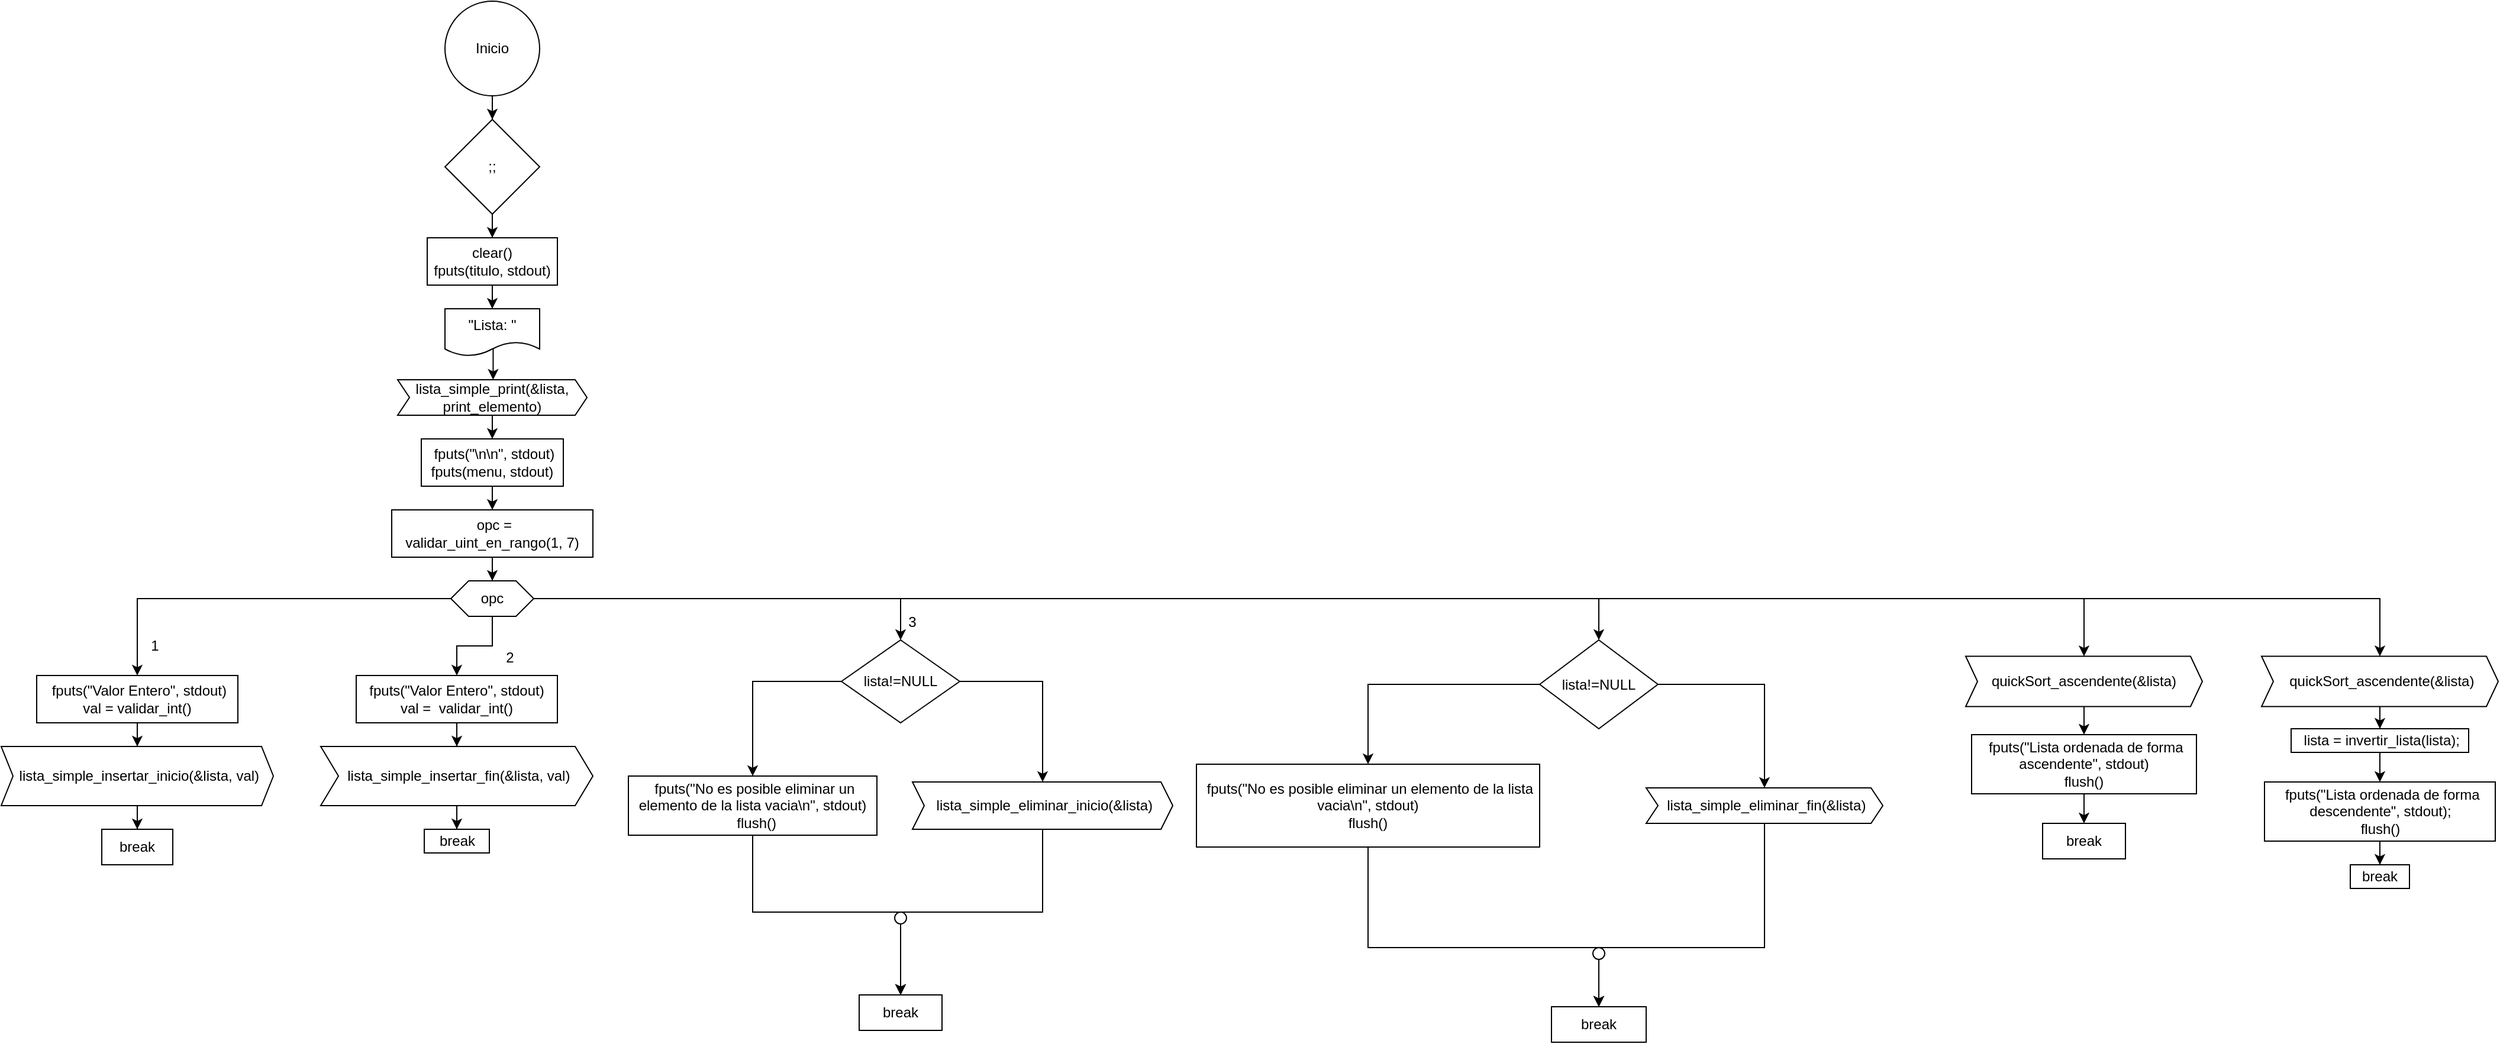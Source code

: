 <mxfile version="26.0.14">
  <diagram name="Page-1" id="j2NMP_LaJv4pGypHDmWu">
    <mxGraphModel dx="-1390" dy="394" grid="1" gridSize="10" guides="1" tooltips="1" connect="1" arrows="1" fold="1" page="1" pageScale="1" pageWidth="850" pageHeight="1100" math="0" shadow="0">
      <root>
        <mxCell id="0" />
        <mxCell id="1" parent="0" />
        <mxCell id="dVRwNLDVLL16XpuEatuR-3" value="" style="edgeStyle=orthogonalEdgeStyle;rounded=0;orthogonalLoop=1;jettySize=auto;html=1;" edge="1" parent="1" source="dVRwNLDVLL16XpuEatuR-1" target="dVRwNLDVLL16XpuEatuR-2">
          <mxGeometry relative="1" as="geometry" />
        </mxCell>
        <mxCell id="dVRwNLDVLL16XpuEatuR-1" value="Inicio" style="ellipse;whiteSpace=wrap;html=1;aspect=fixed;" vertex="1" parent="1">
          <mxGeometry x="2085" y="40" width="80" height="80" as="geometry" />
        </mxCell>
        <mxCell id="dVRwNLDVLL16XpuEatuR-8" value="" style="edgeStyle=orthogonalEdgeStyle;rounded=0;orthogonalLoop=1;jettySize=auto;html=1;" edge="1" parent="1" source="dVRwNLDVLL16XpuEatuR-2" target="dVRwNLDVLL16XpuEatuR-5">
          <mxGeometry relative="1" as="geometry" />
        </mxCell>
        <mxCell id="dVRwNLDVLL16XpuEatuR-2" value=";;" style="rhombus;whiteSpace=wrap;html=1;" vertex="1" parent="1">
          <mxGeometry x="2085" y="140" width="80" height="80" as="geometry" />
        </mxCell>
        <mxCell id="dVRwNLDVLL16XpuEatuR-10" value="" style="edgeStyle=orthogonalEdgeStyle;rounded=0;orthogonalLoop=1;jettySize=auto;html=1;" edge="1" parent="1" source="dVRwNLDVLL16XpuEatuR-5" target="dVRwNLDVLL16XpuEatuR-9">
          <mxGeometry relative="1" as="geometry" />
        </mxCell>
        <mxCell id="dVRwNLDVLL16XpuEatuR-5" value="clear()&lt;div&gt;fputs(titulo, stdout)&lt;/div&gt;" style="rounded=0;whiteSpace=wrap;html=1;" vertex="1" parent="1">
          <mxGeometry x="2070" y="240" width="110" height="40" as="geometry" />
        </mxCell>
        <mxCell id="dVRwNLDVLL16XpuEatuR-12" value="" style="edgeStyle=orthogonalEdgeStyle;rounded=0;orthogonalLoop=1;jettySize=auto;html=1;exitX=0.509;exitY=0.836;exitDx=0;exitDy=0;exitPerimeter=0;" edge="1" parent="1" source="dVRwNLDVLL16XpuEatuR-9" target="dVRwNLDVLL16XpuEatuR-11">
          <mxGeometry relative="1" as="geometry" />
        </mxCell>
        <mxCell id="dVRwNLDVLL16XpuEatuR-9" value="&quot;Lista: &quot;" style="shape=document;whiteSpace=wrap;html=1;boundedLbl=1;" vertex="1" parent="1">
          <mxGeometry x="2085" y="300" width="80" height="40" as="geometry" />
        </mxCell>
        <mxCell id="dVRwNLDVLL16XpuEatuR-14" value="" style="edgeStyle=orthogonalEdgeStyle;rounded=0;orthogonalLoop=1;jettySize=auto;html=1;" edge="1" parent="1" source="dVRwNLDVLL16XpuEatuR-11" target="dVRwNLDVLL16XpuEatuR-13">
          <mxGeometry relative="1" as="geometry" />
        </mxCell>
        <mxCell id="dVRwNLDVLL16XpuEatuR-11" value="lista_simple_print(&amp;amp;lista, print_elemento)" style="shape=step;perimeter=stepPerimeter;whiteSpace=wrap;html=1;fixedSize=1;size=10;" vertex="1" parent="1">
          <mxGeometry x="2045" y="360" width="160" height="30" as="geometry" />
        </mxCell>
        <mxCell id="dVRwNLDVLL16XpuEatuR-17" value="" style="edgeStyle=orthogonalEdgeStyle;rounded=0;orthogonalLoop=1;jettySize=auto;html=1;" edge="1" parent="1" source="dVRwNLDVLL16XpuEatuR-13" target="dVRwNLDVLL16XpuEatuR-16">
          <mxGeometry relative="1" as="geometry" />
        </mxCell>
        <mxCell id="dVRwNLDVLL16XpuEatuR-13" value="&amp;nbsp;fputs(&quot;\n\n&quot;, stdout) fputs(menu, stdout)" style="rounded=0;whiteSpace=wrap;html=1;" vertex="1" parent="1">
          <mxGeometry x="2065" y="410" width="120" height="40" as="geometry" />
        </mxCell>
        <mxCell id="dVRwNLDVLL16XpuEatuR-19" value="" style="edgeStyle=orthogonalEdgeStyle;rounded=0;orthogonalLoop=1;jettySize=auto;html=1;" edge="1" parent="1" source="dVRwNLDVLL16XpuEatuR-16" target="dVRwNLDVLL16XpuEatuR-18">
          <mxGeometry relative="1" as="geometry" />
        </mxCell>
        <mxCell id="dVRwNLDVLL16XpuEatuR-16" value="&amp;nbsp;opc = validar_uint_en_rango(1, 7)" style="rounded=0;whiteSpace=wrap;html=1;" vertex="1" parent="1">
          <mxGeometry x="2040" y="470" width="170" height="40" as="geometry" />
        </mxCell>
        <mxCell id="dVRwNLDVLL16XpuEatuR-26" style="edgeStyle=orthogonalEdgeStyle;rounded=0;orthogonalLoop=1;jettySize=auto;html=1;exitX=0;exitY=0.5;exitDx=0;exitDy=0;entryX=0.5;entryY=0;entryDx=0;entryDy=0;" edge="1" parent="1" source="dVRwNLDVLL16XpuEatuR-18" target="dVRwNLDVLL16XpuEatuR-20">
          <mxGeometry relative="1" as="geometry" />
        </mxCell>
        <mxCell id="dVRwNLDVLL16XpuEatuR-29" style="edgeStyle=orthogonalEdgeStyle;rounded=0;orthogonalLoop=1;jettySize=auto;html=1;entryX=0.5;entryY=0;entryDx=0;entryDy=0;" edge="1" parent="1" source="dVRwNLDVLL16XpuEatuR-18" target="dVRwNLDVLL16XpuEatuR-27">
          <mxGeometry relative="1" as="geometry" />
        </mxCell>
        <mxCell id="dVRwNLDVLL16XpuEatuR-34" style="edgeStyle=orthogonalEdgeStyle;rounded=0;orthogonalLoop=1;jettySize=auto;html=1;entryX=0.5;entryY=0;entryDx=0;entryDy=0;" edge="1" parent="1" source="dVRwNLDVLL16XpuEatuR-18" target="dVRwNLDVLL16XpuEatuR-33">
          <mxGeometry relative="1" as="geometry" />
        </mxCell>
        <mxCell id="dVRwNLDVLL16XpuEatuR-51" style="edgeStyle=orthogonalEdgeStyle;rounded=0;orthogonalLoop=1;jettySize=auto;html=1;exitX=1;exitY=0.5;exitDx=0;exitDy=0;entryX=0.5;entryY=0;entryDx=0;entryDy=0;" edge="1" parent="1" source="dVRwNLDVLL16XpuEatuR-18" target="dVRwNLDVLL16XpuEatuR-50">
          <mxGeometry relative="1" as="geometry" />
        </mxCell>
        <mxCell id="dVRwNLDVLL16XpuEatuR-62" style="edgeStyle=orthogonalEdgeStyle;rounded=0;orthogonalLoop=1;jettySize=auto;html=1;exitX=1;exitY=0.5;exitDx=0;exitDy=0;entryX=0.5;entryY=0;entryDx=0;entryDy=0;" edge="1" parent="1" source="dVRwNLDVLL16XpuEatuR-18" target="dVRwNLDVLL16XpuEatuR-61">
          <mxGeometry relative="1" as="geometry" />
        </mxCell>
        <mxCell id="dVRwNLDVLL16XpuEatuR-68" style="edgeStyle=orthogonalEdgeStyle;rounded=0;orthogonalLoop=1;jettySize=auto;html=1;exitX=1;exitY=0.5;exitDx=0;exitDy=0;entryX=0.5;entryY=0;entryDx=0;entryDy=0;" edge="1" parent="1" source="dVRwNLDVLL16XpuEatuR-18" target="dVRwNLDVLL16XpuEatuR-67">
          <mxGeometry relative="1" as="geometry" />
        </mxCell>
        <mxCell id="dVRwNLDVLL16XpuEatuR-18" value="&lt;div&gt;opc&lt;/div&gt;" style="shape=hexagon;perimeter=hexagonPerimeter2;whiteSpace=wrap;html=1;fixedSize=1;size=15;" vertex="1" parent="1">
          <mxGeometry x="2090" y="530" width="70" height="30" as="geometry" />
        </mxCell>
        <mxCell id="dVRwNLDVLL16XpuEatuR-23" value="" style="edgeStyle=orthogonalEdgeStyle;rounded=0;orthogonalLoop=1;jettySize=auto;html=1;" edge="1" parent="1" source="dVRwNLDVLL16XpuEatuR-20" target="dVRwNLDVLL16XpuEatuR-22">
          <mxGeometry relative="1" as="geometry" />
        </mxCell>
        <mxCell id="dVRwNLDVLL16XpuEatuR-20" value="&amp;nbsp;fputs(&quot;Valor Entero&quot;, stdout) val = validar_int()" style="rounded=0;whiteSpace=wrap;html=1;" vertex="1" parent="1">
          <mxGeometry x="1740" y="610" width="170" height="40" as="geometry" />
        </mxCell>
        <mxCell id="dVRwNLDVLL16XpuEatuR-25" value="" style="edgeStyle=orthogonalEdgeStyle;rounded=0;orthogonalLoop=1;jettySize=auto;html=1;" edge="1" parent="1" source="dVRwNLDVLL16XpuEatuR-22" target="dVRwNLDVLL16XpuEatuR-24">
          <mxGeometry relative="1" as="geometry" />
        </mxCell>
        <mxCell id="dVRwNLDVLL16XpuEatuR-22" value="&amp;nbsp;lista_simple_insertar_inicio(&amp;amp;lista, val)" style="shape=step;perimeter=stepPerimeter;whiteSpace=wrap;html=1;fixedSize=1;size=10;" vertex="1" parent="1">
          <mxGeometry x="1710" y="670" width="230" height="50" as="geometry" />
        </mxCell>
        <mxCell id="dVRwNLDVLL16XpuEatuR-24" value="break" style="rounded=0;whiteSpace=wrap;html=1;" vertex="1" parent="1">
          <mxGeometry x="1795" y="740" width="60" height="30" as="geometry" />
        </mxCell>
        <mxCell id="dVRwNLDVLL16XpuEatuR-30" value="" style="edgeStyle=orthogonalEdgeStyle;rounded=0;orthogonalLoop=1;jettySize=auto;html=1;" edge="1" parent="1" source="dVRwNLDVLL16XpuEatuR-27" target="dVRwNLDVLL16XpuEatuR-28">
          <mxGeometry relative="1" as="geometry" />
        </mxCell>
        <mxCell id="dVRwNLDVLL16XpuEatuR-27" value="&amp;nbsp;fputs(&quot;Valor Entero&quot;, stdout)&amp;nbsp;&lt;div&gt;val =&amp;nbsp; validar_int()&lt;/div&gt;" style="rounded=0;whiteSpace=wrap;html=1;" vertex="1" parent="1">
          <mxGeometry x="2010" y="610" width="170" height="40" as="geometry" />
        </mxCell>
        <mxCell id="dVRwNLDVLL16XpuEatuR-32" value="" style="edgeStyle=orthogonalEdgeStyle;rounded=0;orthogonalLoop=1;jettySize=auto;html=1;" edge="1" parent="1" source="dVRwNLDVLL16XpuEatuR-28" target="dVRwNLDVLL16XpuEatuR-31">
          <mxGeometry relative="1" as="geometry" />
        </mxCell>
        <mxCell id="dVRwNLDVLL16XpuEatuR-28" value="&amp;nbsp;lista_simple_insertar_fin(&amp;amp;lista, val)" style="shape=step;perimeter=stepPerimeter;whiteSpace=wrap;html=1;fixedSize=1;size=15;" vertex="1" parent="1">
          <mxGeometry x="1980" y="670" width="230" height="50" as="geometry" />
        </mxCell>
        <mxCell id="dVRwNLDVLL16XpuEatuR-31" value="break" style="rounded=0;whiteSpace=wrap;html=1;" vertex="1" parent="1">
          <mxGeometry x="2067.5" y="740" width="55" height="20" as="geometry" />
        </mxCell>
        <mxCell id="dVRwNLDVLL16XpuEatuR-37" style="edgeStyle=orthogonalEdgeStyle;rounded=0;orthogonalLoop=1;jettySize=auto;html=1;entryX=0.5;entryY=0;entryDx=0;entryDy=0;" edge="1" parent="1" source="dVRwNLDVLL16XpuEatuR-33" target="dVRwNLDVLL16XpuEatuR-36">
          <mxGeometry relative="1" as="geometry">
            <Array as="points">
              <mxPoint x="2590" y="615" />
            </Array>
          </mxGeometry>
        </mxCell>
        <mxCell id="dVRwNLDVLL16XpuEatuR-39" style="edgeStyle=orthogonalEdgeStyle;rounded=0;orthogonalLoop=1;jettySize=auto;html=1;entryX=0.5;entryY=0;entryDx=0;entryDy=0;" edge="1" parent="1" source="dVRwNLDVLL16XpuEatuR-33" target="dVRwNLDVLL16XpuEatuR-38">
          <mxGeometry relative="1" as="geometry">
            <Array as="points">
              <mxPoint x="2345" y="615" />
            </Array>
          </mxGeometry>
        </mxCell>
        <mxCell id="dVRwNLDVLL16XpuEatuR-33" value="lista!=NULL" style="rhombus;whiteSpace=wrap;html=1;" vertex="1" parent="1">
          <mxGeometry x="2420" y="580" width="100" height="70" as="geometry" />
        </mxCell>
        <mxCell id="dVRwNLDVLL16XpuEatuR-42" style="edgeStyle=orthogonalEdgeStyle;rounded=0;orthogonalLoop=1;jettySize=auto;html=1;entryX=0.5;entryY=0;entryDx=0;entryDy=0;" edge="1" parent="1" source="dVRwNLDVLL16XpuEatuR-36" target="dVRwNLDVLL16XpuEatuR-40">
          <mxGeometry relative="1" as="geometry" />
        </mxCell>
        <mxCell id="dVRwNLDVLL16XpuEatuR-36" value="&amp;nbsp;lista_simple_eliminar_inicio(&amp;amp;lista)" style="shape=step;perimeter=stepPerimeter;whiteSpace=wrap;html=1;fixedSize=1;size=10;" vertex="1" parent="1">
          <mxGeometry x="2480" y="700" width="220" height="40" as="geometry" />
        </mxCell>
        <mxCell id="dVRwNLDVLL16XpuEatuR-41" style="edgeStyle=orthogonalEdgeStyle;rounded=0;orthogonalLoop=1;jettySize=auto;html=1;entryX=0.5;entryY=0;entryDx=0;entryDy=0;" edge="1" parent="1" source="dVRwNLDVLL16XpuEatuR-43" target="dVRwNLDVLL16XpuEatuR-40">
          <mxGeometry relative="1" as="geometry">
            <Array as="points">
              <mxPoint x="2345" y="810" />
              <mxPoint x="2470" y="810" />
            </Array>
          </mxGeometry>
        </mxCell>
        <mxCell id="dVRwNLDVLL16XpuEatuR-38" value="&lt;div&gt;&amp;nbsp;fputs(&quot;No es posible eliminar un elemento&amp;nbsp;&lt;span style=&quot;background-color: transparent; color: light-dark(rgb(0, 0, 0), rgb(255, 255, 255));&quot;&gt;de la lista vacia\n&quot;, stdout)&lt;/span&gt;&lt;/div&gt;&lt;div&gt;&amp;nbsp; flush()&lt;/div&gt;" style="rounded=0;whiteSpace=wrap;html=1;" vertex="1" parent="1">
          <mxGeometry x="2240" y="695" width="210" height="50" as="geometry" />
        </mxCell>
        <mxCell id="dVRwNLDVLL16XpuEatuR-40" value="break" style="rounded=0;whiteSpace=wrap;html=1;" vertex="1" parent="1">
          <mxGeometry x="2435" y="880" width="70" height="30" as="geometry" />
        </mxCell>
        <mxCell id="dVRwNLDVLL16XpuEatuR-46" value="" style="edgeStyle=orthogonalEdgeStyle;rounded=0;orthogonalLoop=1;jettySize=auto;html=1;entryX=0.5;entryY=0;entryDx=0;entryDy=0;" edge="1" parent="1" source="dVRwNLDVLL16XpuEatuR-38" target="dVRwNLDVLL16XpuEatuR-40">
          <mxGeometry relative="1" as="geometry">
            <mxPoint x="2345" y="745" as="sourcePoint" />
            <mxPoint x="2470" y="880" as="targetPoint" />
            <Array as="points">
              <mxPoint x="2345" y="810" />
              <mxPoint x="2470" y="810" />
            </Array>
          </mxGeometry>
        </mxCell>
        <mxCell id="dVRwNLDVLL16XpuEatuR-43" value="" style="ellipse;whiteSpace=wrap;html=1;aspect=fixed;" vertex="1" parent="1">
          <mxGeometry x="2465" y="810" width="10" height="10" as="geometry" />
        </mxCell>
        <mxCell id="dVRwNLDVLL16XpuEatuR-47" value="1" style="text;html=1;align=center;verticalAlign=middle;whiteSpace=wrap;rounded=0;" vertex="1" parent="1">
          <mxGeometry x="1810" y="570" width="60" height="30" as="geometry" />
        </mxCell>
        <mxCell id="dVRwNLDVLL16XpuEatuR-48" value="2" style="text;html=1;align=center;verticalAlign=middle;whiteSpace=wrap;rounded=0;" vertex="1" parent="1">
          <mxGeometry x="2110" y="580" width="60" height="30" as="geometry" />
        </mxCell>
        <mxCell id="dVRwNLDVLL16XpuEatuR-49" value="3" style="text;html=1;align=center;verticalAlign=middle;whiteSpace=wrap;rounded=0;" vertex="1" parent="1">
          <mxGeometry x="2450" y="550" width="60" height="30" as="geometry" />
        </mxCell>
        <mxCell id="dVRwNLDVLL16XpuEatuR-54" style="edgeStyle=orthogonalEdgeStyle;rounded=0;orthogonalLoop=1;jettySize=auto;html=1;entryX=0.5;entryY=0;entryDx=0;entryDy=0;" edge="1" parent="1" source="dVRwNLDVLL16XpuEatuR-50" target="dVRwNLDVLL16XpuEatuR-53">
          <mxGeometry relative="1" as="geometry">
            <Array as="points">
              <mxPoint x="2865" y="618" />
            </Array>
          </mxGeometry>
        </mxCell>
        <mxCell id="dVRwNLDVLL16XpuEatuR-50" value="lista!=NULL" style="rhombus;whiteSpace=wrap;html=1;" vertex="1" parent="1">
          <mxGeometry x="3010" y="580" width="100" height="75" as="geometry" />
        </mxCell>
        <mxCell id="dVRwNLDVLL16XpuEatuR-58" style="edgeStyle=orthogonalEdgeStyle;rounded=0;orthogonalLoop=1;jettySize=auto;html=1;" edge="1" parent="1" source="dVRwNLDVLL16XpuEatuR-52">
          <mxGeometry relative="1" as="geometry">
            <mxPoint x="3060" y="890" as="targetPoint" />
            <Array as="points">
              <mxPoint x="3200" y="840" />
              <mxPoint x="3060" y="840" />
            </Array>
          </mxGeometry>
        </mxCell>
        <mxCell id="dVRwNLDVLL16XpuEatuR-52" value="&amp;nbsp;lista_simple_eliminar_fin(&amp;amp;lista)" style="shape=step;perimeter=stepPerimeter;whiteSpace=wrap;html=1;fixedSize=1;size=10;" vertex="1" parent="1">
          <mxGeometry x="3100" y="705" width="200" height="30" as="geometry" />
        </mxCell>
        <mxCell id="dVRwNLDVLL16XpuEatuR-57" style="edgeStyle=orthogonalEdgeStyle;rounded=0;orthogonalLoop=1;jettySize=auto;html=1;" edge="1" parent="1" source="dVRwNLDVLL16XpuEatuR-59" target="dVRwNLDVLL16XpuEatuR-56">
          <mxGeometry relative="1" as="geometry">
            <Array as="points">
              <mxPoint x="2865" y="840" />
              <mxPoint x="3060" y="840" />
            </Array>
          </mxGeometry>
        </mxCell>
        <mxCell id="dVRwNLDVLL16XpuEatuR-53" value="&lt;div&gt;&amp;nbsp;fputs(&quot;No es posible eliminar un elemento&lt;span style=&quot;background-color: transparent; color: light-dark(rgb(0, 0, 0), rgb(255, 255, 255));&quot;&gt;&amp;nbsp;de la lista vacia\n&quot;, stdout)&lt;/span&gt;&lt;/div&gt;&lt;div&gt;flush()&lt;/div&gt;" style="rounded=0;whiteSpace=wrap;html=1;" vertex="1" parent="1">
          <mxGeometry x="2720" y="685" width="290" height="70" as="geometry" />
        </mxCell>
        <mxCell id="dVRwNLDVLL16XpuEatuR-55" style="edgeStyle=orthogonalEdgeStyle;rounded=0;orthogonalLoop=1;jettySize=auto;html=1;entryX=0.5;entryY=0;entryDx=0;entryDy=0;" edge="1" parent="1" source="dVRwNLDVLL16XpuEatuR-50" target="dVRwNLDVLL16XpuEatuR-52">
          <mxGeometry relative="1" as="geometry">
            <Array as="points">
              <mxPoint x="3200" y="618" />
            </Array>
          </mxGeometry>
        </mxCell>
        <mxCell id="dVRwNLDVLL16XpuEatuR-56" value="break" style="rounded=0;whiteSpace=wrap;html=1;" vertex="1" parent="1">
          <mxGeometry x="3020" y="890" width="80" height="30" as="geometry" />
        </mxCell>
        <mxCell id="dVRwNLDVLL16XpuEatuR-60" value="" style="edgeStyle=orthogonalEdgeStyle;rounded=0;orthogonalLoop=1;jettySize=auto;html=1;entryX=0.5;entryY=0;entryDx=0;entryDy=0;" edge="1" parent="1" source="dVRwNLDVLL16XpuEatuR-53" target="dVRwNLDVLL16XpuEatuR-56">
          <mxGeometry relative="1" as="geometry">
            <mxPoint x="2865" y="755" as="sourcePoint" />
            <mxPoint x="3060" y="890" as="targetPoint" />
            <Array as="points">
              <mxPoint x="2865" y="840" />
              <mxPoint x="3060" y="840" />
            </Array>
          </mxGeometry>
        </mxCell>
        <mxCell id="dVRwNLDVLL16XpuEatuR-59" value="" style="ellipse;whiteSpace=wrap;html=1;aspect=fixed;" vertex="1" parent="1">
          <mxGeometry x="3055" y="840" width="10" height="10" as="geometry" />
        </mxCell>
        <mxCell id="dVRwNLDVLL16XpuEatuR-64" value="" style="edgeStyle=orthogonalEdgeStyle;rounded=0;orthogonalLoop=1;jettySize=auto;html=1;" edge="1" parent="1" source="dVRwNLDVLL16XpuEatuR-61" target="dVRwNLDVLL16XpuEatuR-63">
          <mxGeometry relative="1" as="geometry" />
        </mxCell>
        <mxCell id="dVRwNLDVLL16XpuEatuR-61" value="quickSort_ascendente(&amp;amp;lista)" style="shape=step;perimeter=stepPerimeter;whiteSpace=wrap;html=1;fixedSize=1;size=10;" vertex="1" parent="1">
          <mxGeometry x="3370" y="593.75" width="200" height="42.5" as="geometry" />
        </mxCell>
        <mxCell id="dVRwNLDVLL16XpuEatuR-66" value="" style="edgeStyle=orthogonalEdgeStyle;rounded=0;orthogonalLoop=1;jettySize=auto;html=1;" edge="1" parent="1" source="dVRwNLDVLL16XpuEatuR-63" target="dVRwNLDVLL16XpuEatuR-65">
          <mxGeometry relative="1" as="geometry" />
        </mxCell>
        <mxCell id="dVRwNLDVLL16XpuEatuR-63" value="&amp;nbsp;fputs(&quot;Lista ordenada de forma ascendente&quot;, stdout)&lt;div&gt;flush()&lt;/div&gt;" style="rounded=0;whiteSpace=wrap;html=1;" vertex="1" parent="1">
          <mxGeometry x="3375" y="660" width="190" height="50" as="geometry" />
        </mxCell>
        <mxCell id="dVRwNLDVLL16XpuEatuR-65" value="break" style="rounded=0;whiteSpace=wrap;html=1;" vertex="1" parent="1">
          <mxGeometry x="3435" y="735" width="70" height="30" as="geometry" />
        </mxCell>
        <mxCell id="dVRwNLDVLL16XpuEatuR-70" value="" style="edgeStyle=orthogonalEdgeStyle;rounded=0;orthogonalLoop=1;jettySize=auto;html=1;" edge="1" parent="1" source="dVRwNLDVLL16XpuEatuR-67" target="dVRwNLDVLL16XpuEatuR-69">
          <mxGeometry relative="1" as="geometry" />
        </mxCell>
        <mxCell id="dVRwNLDVLL16XpuEatuR-67" value="&amp;nbsp;quickSort_ascendente(&amp;amp;lista)" style="shape=step;perimeter=stepPerimeter;whiteSpace=wrap;html=1;fixedSize=1;size=10;" vertex="1" parent="1">
          <mxGeometry x="3620" y="593.75" width="200" height="42.5" as="geometry" />
        </mxCell>
        <mxCell id="dVRwNLDVLL16XpuEatuR-72" value="" style="edgeStyle=orthogonalEdgeStyle;rounded=0;orthogonalLoop=1;jettySize=auto;html=1;" edge="1" parent="1" source="dVRwNLDVLL16XpuEatuR-69" target="dVRwNLDVLL16XpuEatuR-71">
          <mxGeometry relative="1" as="geometry" />
        </mxCell>
        <mxCell id="dVRwNLDVLL16XpuEatuR-69" value="&amp;nbsp;lista = invertir_lista(lista);" style="rounded=0;whiteSpace=wrap;html=1;" vertex="1" parent="1">
          <mxGeometry x="3645" y="655" width="150" height="20" as="geometry" />
        </mxCell>
        <mxCell id="dVRwNLDVLL16XpuEatuR-74" value="" style="edgeStyle=orthogonalEdgeStyle;rounded=0;orthogonalLoop=1;jettySize=auto;html=1;" edge="1" parent="1" source="dVRwNLDVLL16XpuEatuR-71" target="dVRwNLDVLL16XpuEatuR-73">
          <mxGeometry relative="1" as="geometry" />
        </mxCell>
        <mxCell id="dVRwNLDVLL16XpuEatuR-71" value="&amp;nbsp;fputs(&quot;Lista ordenada de forma descendente&quot;, stdout);&lt;div&gt;flush()&lt;/div&gt;" style="rounded=0;whiteSpace=wrap;html=1;" vertex="1" parent="1">
          <mxGeometry x="3622.5" y="700" width="195" height="50" as="geometry" />
        </mxCell>
        <mxCell id="dVRwNLDVLL16XpuEatuR-73" value="break" style="rounded=0;whiteSpace=wrap;html=1;" vertex="1" parent="1">
          <mxGeometry x="3695" y="770" width="50" height="20" as="geometry" />
        </mxCell>
      </root>
    </mxGraphModel>
  </diagram>
</mxfile>
